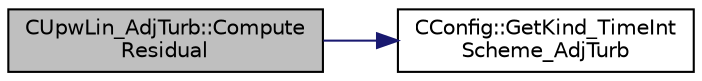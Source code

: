digraph "CUpwLin_AdjTurb::ComputeResidual"
{
 // LATEX_PDF_SIZE
  edge [fontname="Helvetica",fontsize="10",labelfontname="Helvetica",labelfontsize="10"];
  node [fontname="Helvetica",fontsize="10",shape=record];
  rankdir="LR";
  Node1 [label="CUpwLin_AdjTurb::Compute\lResidual",height=0.2,width=0.4,color="black", fillcolor="grey75", style="filled", fontcolor="black",tooltip="Compute the adjoint upwind flux between two nodes i and j."];
  Node1 -> Node2 [color="midnightblue",fontsize="10",style="solid",fontname="Helvetica"];
  Node2 [label="CConfig::GetKind_TimeInt\lScheme_AdjTurb",height=0.2,width=0.4,color="black", fillcolor="white", style="filled",URL="$classCConfig.html#aa3684590264c457f245ca7238995b83b",tooltip="Get the kind of integration scheme (explicit or implicit) for the adjoint turbulence equations."];
}
